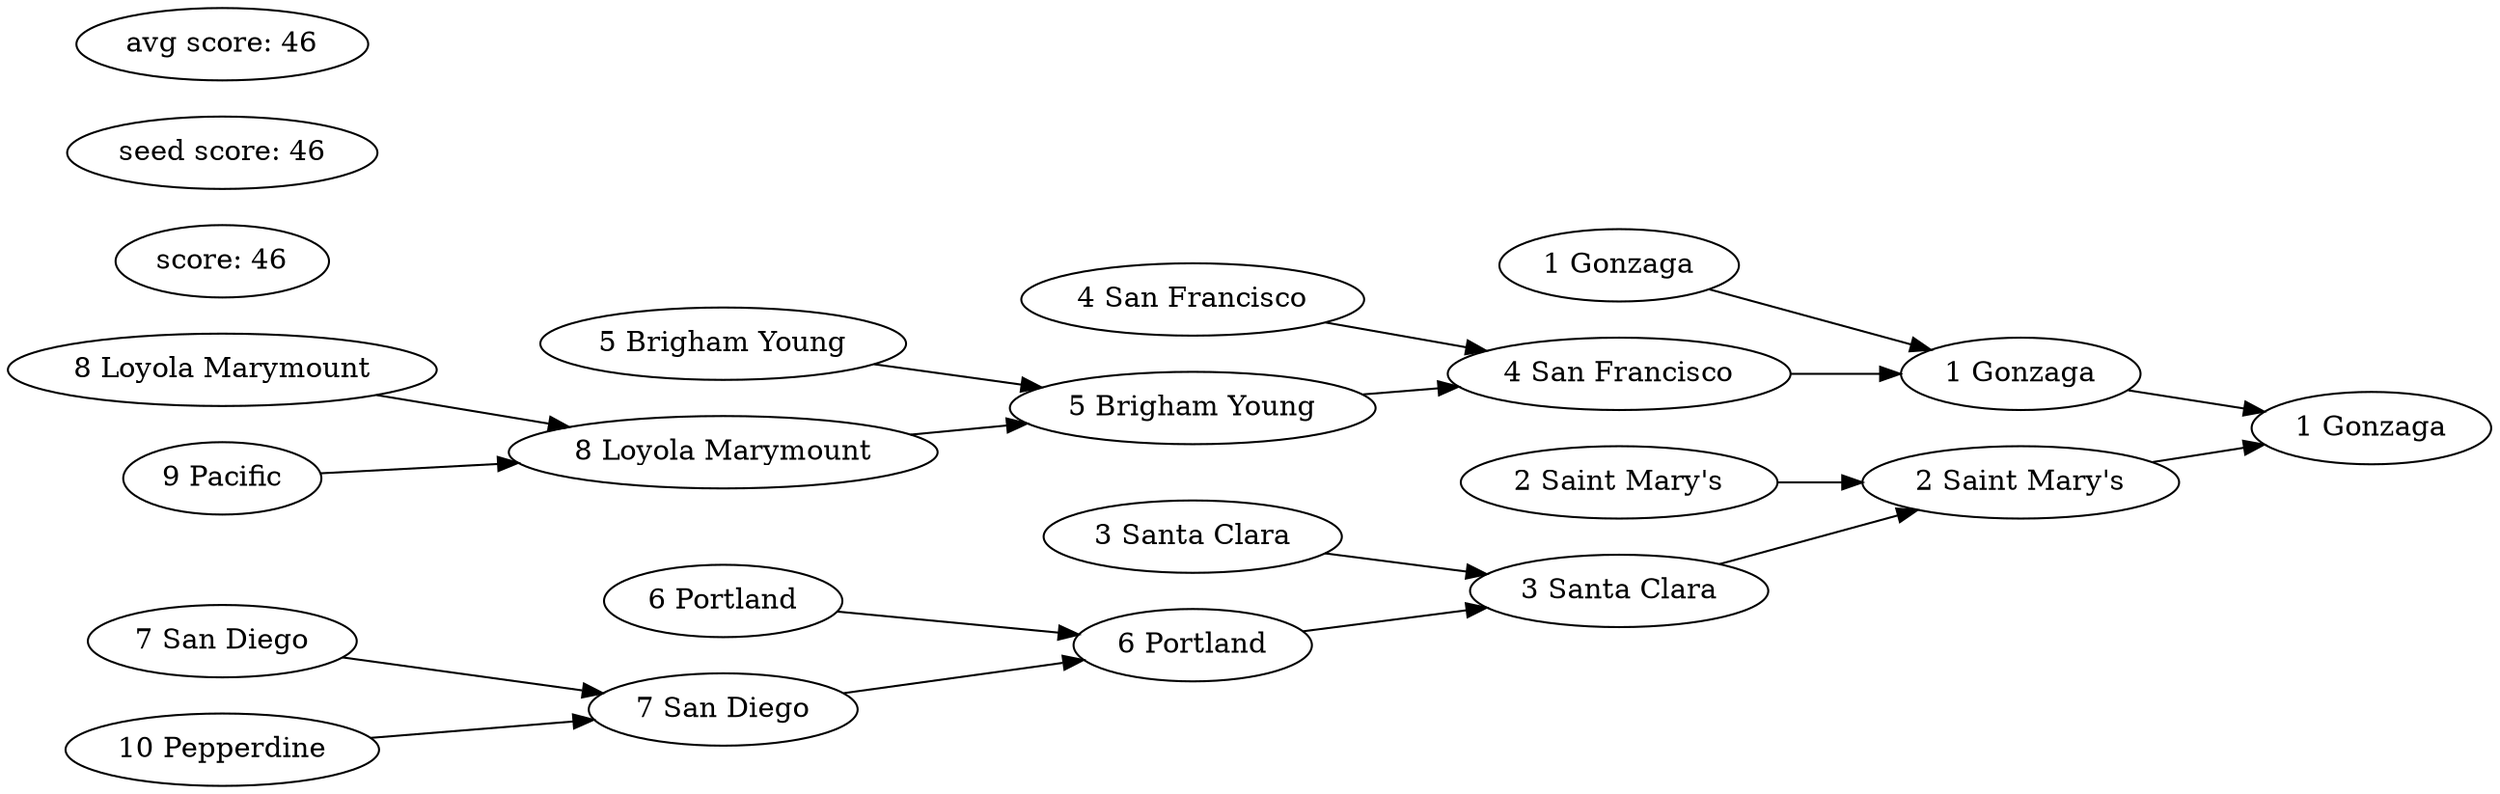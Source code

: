 digraph {
graph [rankdir=LR];"t1" [label="1 Gonzaga"];
"t2" [label="1 Gonzaga"];
"t3" [label="1 Gonzaga"];
"t4" [label="4 San Francisco"];
"t5" [label="4 San Francisco"];
"t6" [label="5 Brigham Young"];
"t7" [label="5 Brigham Young"];
"t8" [label="8 Loyola Marymount"];
"t9" [label="8 Loyola Marymount"];
"t10" [label="9 Pacific"];
"t9" -> "t8";
"t10" -> "t8";
"t7" -> "t6";
"t8" -> "t6";
"t5" -> "t4";
"t6" -> "t4";
"t3" -> "t2";
"t4" -> "t2";
"t11" [label="2 Saint Mary's"];
"t12" [label="2 Saint Mary's"];
"t13" [label="3 Santa Clara"];
"t14" [label="3 Santa Clara"];
"t15" [label="6 Portland"];
"t16" [label="6 Portland"];
"t17" [label="7 San Diego"];
"t18" [label="7 San Diego"];
"t19" [label="10 Pepperdine"];
"t18" -> "t17";
"t19" -> "t17";
"t16" -> "t15";
"t17" -> "t15";
"t14" -> "t13";
"t15" -> "t13";
"t12" -> "t11";
"t13" -> "t11";
"t2" -> "t1";
"t11" -> "t1";
score [label="score: 46"];
seed [label="seed score: 46"];
max [label="avg score: 46"];
}
